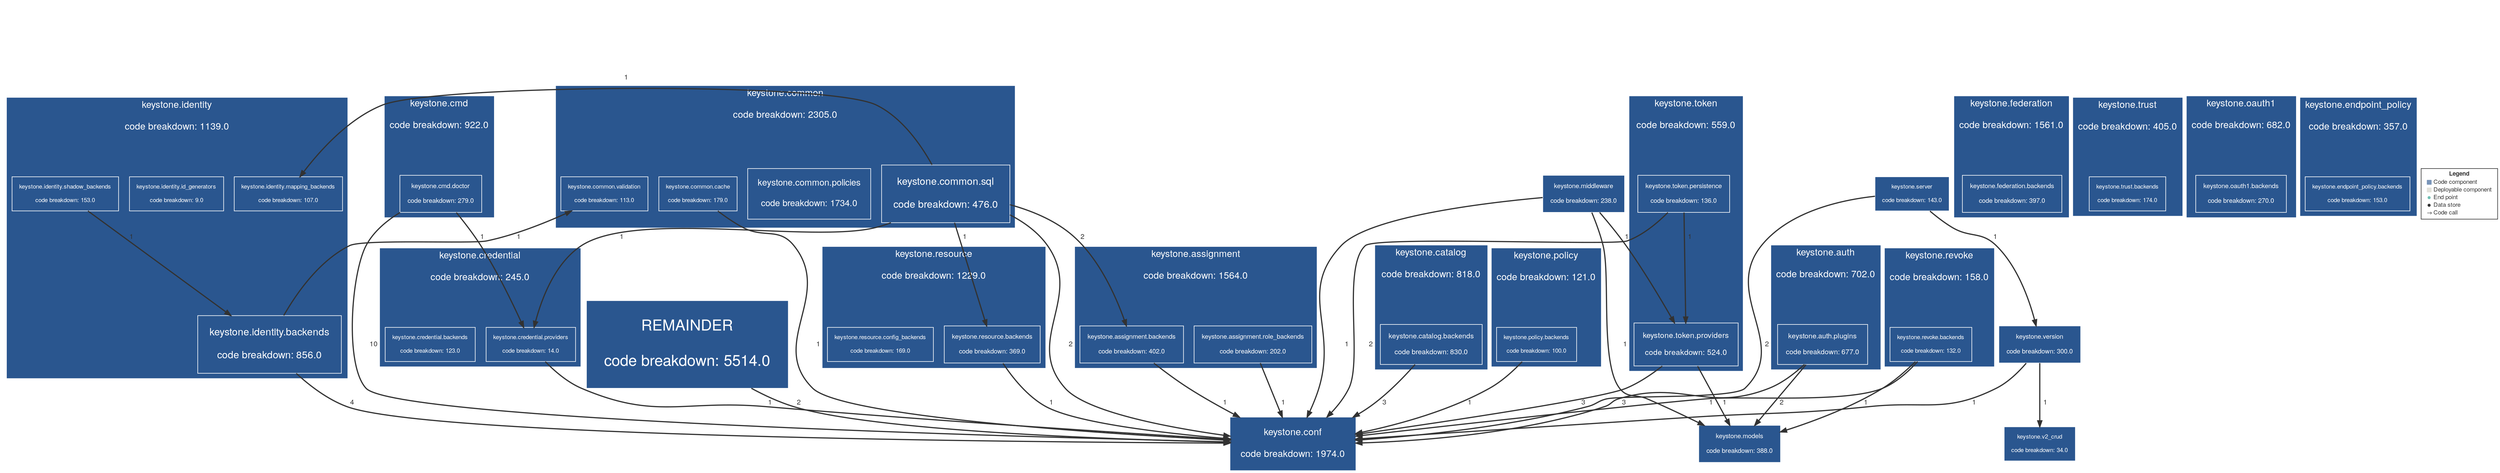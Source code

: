digraph "Graph" {
compound=true
rankdir=TD
subgraph "cluster-keystone.resource" {
style="filled"
color="#2A568F"
fontname="Helvetica Neue"
fontsize="16"
fontcolor="#FFFFFF"
label="keystone.resource

code breakdown: 1229.0"
"keystone.resource.backends@keystone.resource" [ shape="box" style="filled" fillcolor="#2A568F" penwidth="1" color="#FFFFFF" fontname="Helvetica Neue" fontcolor="#FFFFFF" fontsize="11" margin="0.176" label="keystone.resource.backends

code breakdown: 369.0" ]
"keystone.resource.config_backends@keystone.resource" [ shape="box" style="filled" fillcolor="#2A568F" penwidth="1" color="#FFFFFF" fontname="Helvetica Neue" fontcolor="#FFFFFF" fontsize="10" margin="0.16" label="keystone.resource.config_backends

code breakdown: 169.0" ]
}
subgraph "cluster-keystone.common" {
style="filled"
color="#2A568F"
fontname="Helvetica Neue"
fontsize="16"
fontcolor="#FFFFFF"
label="keystone.common

code breakdown: 2305.0"
"keystone.common.sql@keystone.common" [ shape="box" style="filled" fillcolor="#2A568F" penwidth="1" color="#FFFFFF" fontname="Helvetica Neue" fontcolor="#FFFFFF" fontsize="17" margin="0.272" label="keystone.common.sql

code breakdown: 476.0" ]
"keystone.common.policies@keystone.common" [ shape="box" style="filled" fillcolor="#2A568F" penwidth="1" color="#FFFFFF" fontname="Helvetica Neue" fontcolor="#FFFFFF" fontsize="15" margin="0.24" label="keystone.common.policies

code breakdown: 1734.0" ]
"keystone.common.validation@keystone.common" [ shape="box" style="filled" fillcolor="#2A568F" penwidth="1" color="#FFFFFF" fontname="Helvetica Neue" fontcolor="#FFFFFF" fontsize="10" margin="0.16" label="keystone.common.validation

code breakdown: 113.0" ]
"keystone.common.cache@keystone.common" [ shape="box" style="filled" fillcolor="#2A568F" penwidth="1" color="#FFFFFF" fontname="Helvetica Neue" fontcolor="#FFFFFF" fontsize="10" margin="0.16" label="keystone.common.cache

code breakdown: 179.0" ]
}
subgraph "cluster-keystone.federation" {
style="filled"
color="#2A568F"
fontname="Helvetica Neue"
fontsize="16"
fontcolor="#FFFFFF"
label="keystone.federation

code breakdown: 1561.0"
"keystone.federation.backends@keystone.federation" [ shape="box" style="filled" fillcolor="#2A568F" penwidth="1" color="#FFFFFF" fontname="Helvetica Neue" fontcolor="#FFFFFF" fontsize="11" margin="0.176" label="keystone.federation.backends

code breakdown: 397.0" ]
}
"REMAINDER@NOT_DEPLOYED" [ shape="box" style="filled" fillcolor="#2A568F" penwidth="1" color="#FFFFFF" fontname="Helvetica Neue" fontcolor="#FFFFFF" fontsize="26" margin="0.41600000000000004" label="REMAINDER

code breakdown: 5514.0" ]
"keystone.middleware@NOT_DEPLOYED" [ shape="box" style="filled" fillcolor="#2A568F" penwidth="1" color="#FFFFFF" fontname="Helvetica Neue" fontcolor="#FFFFFF" fontsize="11" margin="0.176" label="keystone.middleware

code breakdown: 238.0" ]
"keystone.server@NOT_DEPLOYED" [ shape="box" style="filled" fillcolor="#2A568F" penwidth="1" color="#FFFFFF" fontname="Helvetica Neue" fontcolor="#FFFFFF" fontsize="10" margin="0.16" label="keystone.server

code breakdown: 143.0" ]
"keystone.models@NOT_DEPLOYED" [ shape="box" style="filled" fillcolor="#2A568F" penwidth="1" color="#FFFFFF" fontname="Helvetica Neue" fontcolor="#FFFFFF" fontsize="11" margin="0.176" label="keystone.models

code breakdown: 388.0" ]
"keystone.v2_crud@NOT_DEPLOYED" [ shape="box" style="filled" fillcolor="#2A568F" penwidth="1" color="#FFFFFF" fontname="Helvetica Neue" fontcolor="#FFFFFF" fontsize="10" margin="0.16" label="keystone.v2_crud

code breakdown: 34.0" ]
"keystone.conf@NOT_DEPLOYED" [ shape="box" style="filled" fillcolor="#2A568F" penwidth="1" color="#FFFFFF" fontname="Helvetica Neue" fontcolor="#FFFFFF" fontsize="16" margin="0.256" label="keystone.conf

code breakdown: 1974.0" ]
"keystone.version@NOT_DEPLOYED" [ shape="box" style="filled" fillcolor="#2A568F" penwidth="1" color="#FFFFFF" fontname="Helvetica Neue" fontcolor="#FFFFFF" fontsize="11" margin="0.176" label="keystone.version

code breakdown: 300.0" ]
subgraph "cluster-keystone.revoke" {
style="filled"
color="#2A568F"
fontname="Helvetica Neue"
fontsize="16"
fontcolor="#FFFFFF"
label="keystone.revoke

code breakdown: 158.0"
"keystone.revoke.backends@keystone.revoke" [ shape="box" style="filled" fillcolor="#2A568F" penwidth="1" color="#FFFFFF" fontname="Helvetica Neue" fontcolor="#FFFFFF" fontsize="10" margin="0.16" label="keystone.revoke.backends

code breakdown: 132.0" ]
}
subgraph "cluster-keystone.auth" {
style="filled"
color="#2A568F"
fontname="Helvetica Neue"
fontsize="16"
fontcolor="#FFFFFF"
label="keystone.auth

code breakdown: 702.0"
"keystone.auth.plugins@keystone.auth" [ shape="box" style="filled" fillcolor="#2A568F" penwidth="1" color="#FFFFFF" fontname="Helvetica Neue" fontcolor="#FFFFFF" fontsize="12" margin="0.192" label="keystone.auth.plugins

code breakdown: 677.0" ]
}
subgraph "cluster-keystone.catalog" {
style="filled"
color="#2A568F"
fontname="Helvetica Neue"
fontsize="16"
fontcolor="#FFFFFF"
label="keystone.catalog

code breakdown: 818.0"
"keystone.catalog.backends@keystone.catalog" [ shape="box" style="filled" fillcolor="#2A568F" penwidth="1" color="#FFFFFF" fontname="Helvetica Neue" fontcolor="#FFFFFF" fontsize="12" margin="0.192" label="keystone.catalog.backends

code breakdown: 830.0" ]
}
subgraph "cluster-keystone.assignment" {
style="filled"
color="#2A568F"
fontname="Helvetica Neue"
fontsize="16"
fontcolor="#FFFFFF"
label="keystone.assignment

code breakdown: 1564.0"
"keystone.assignment.role_backends@keystone.assignment" [ shape="box" style="filled" fillcolor="#2A568F" penwidth="1" color="#FFFFFF" fontname="Helvetica Neue" fontcolor="#FFFFFF" fontsize="11" margin="0.176" label="keystone.assignment.role_backends

code breakdown: 202.0" ]
"keystone.assignment.backends@keystone.assignment" [ shape="box" style="filled" fillcolor="#2A568F" penwidth="1" color="#FFFFFF" fontname="Helvetica Neue" fontcolor="#FFFFFF" fontsize="11" margin="0.176" label="keystone.assignment.backends

code breakdown: 402.0" ]
}
subgraph "cluster-keystone.policy" {
style="filled"
color="#2A568F"
fontname="Helvetica Neue"
fontsize="16"
fontcolor="#FFFFFF"
label="keystone.policy

code breakdown: 121.0"
"keystone.policy.backends@keystone.policy" [ shape="box" style="filled" fillcolor="#2A568F" penwidth="1" color="#FFFFFF" fontname="Helvetica Neue" fontcolor="#FFFFFF" fontsize="10" margin="0.16" label="keystone.policy.backends

code breakdown: 100.0" ]
}
subgraph "cluster-keystone.token" {
style="filled"
color="#2A568F"
fontname="Helvetica Neue"
fontsize="16"
fontcolor="#FFFFFF"
label="keystone.token

code breakdown: 559.0"
"keystone.token.persistence@keystone.token" [ shape="box" style="filled" fillcolor="#2A568F" penwidth="1" color="#FFFFFF" fontname="Helvetica Neue" fontcolor="#FFFFFF" fontsize="11" margin="0.176" label="keystone.token.persistence

code breakdown: 136.0" ]
"keystone.token.providers@keystone.token" [ shape="box" style="filled" fillcolor="#2A568F" penwidth="1" color="#FFFFFF" fontname="Helvetica Neue" fontcolor="#FFFFFF" fontsize="13" margin="0.20800000000000002" label="keystone.token.providers

code breakdown: 524.0" ]
}
subgraph "cluster-keystone.identity" {
style="filled"
color="#2A568F"
fontname="Helvetica Neue"
fontsize="16"
fontcolor="#FFFFFF"
label="keystone.identity

code breakdown: 1139.0"
"keystone.identity.backends@keystone.identity" [ shape="box" style="filled" fillcolor="#2A568F" penwidth="1" color="#FFFFFF" fontname="Helvetica Neue" fontcolor="#FFFFFF" fontsize="17" margin="0.272" label="keystone.identity.backends

code breakdown: 856.0" ]
"keystone.identity.mapping_backends@keystone.identity" [ shape="box" style="filled" fillcolor="#2A568F" penwidth="1" color="#FFFFFF" fontname="Helvetica Neue" fontcolor="#FFFFFF" fontsize="10" margin="0.16" label="keystone.identity.mapping_backends

code breakdown: 107.0" ]
"keystone.identity.id_generators@keystone.identity" [ shape="box" style="filled" fillcolor="#2A568F" penwidth="1" color="#FFFFFF" fontname="Helvetica Neue" fontcolor="#FFFFFF" fontsize="10" margin="0.16" label="keystone.identity.id_generators

code breakdown: 9.0" ]
"keystone.identity.shadow_backends@keystone.identity" [ shape="box" style="filled" fillcolor="#2A568F" penwidth="1" color="#FFFFFF" fontname="Helvetica Neue" fontcolor="#FFFFFF" fontsize="10" margin="0.16" label="keystone.identity.shadow_backends

code breakdown: 153.0" ]
}
subgraph "cluster-keystone.trust" {
style="filled"
color="#2A568F"
fontname="Helvetica Neue"
fontsize="16"
fontcolor="#FFFFFF"
label="keystone.trust

code breakdown: 405.0"
"keystone.trust.backends@keystone.trust" [ shape="box" style="filled" fillcolor="#2A568F" penwidth="1" color="#FFFFFF" fontname="Helvetica Neue" fontcolor="#FFFFFF" fontsize="10" margin="0.16" label="keystone.trust.backends

code breakdown: 174.0" ]
}
subgraph "cluster-keystone.oauth1" {
style="filled"
color="#2A568F"
fontname="Helvetica Neue"
fontsize="16"
fontcolor="#FFFFFF"
label="keystone.oauth1

code breakdown: 682.0"
"keystone.oauth1.backends@keystone.oauth1" [ shape="box" style="filled" fillcolor="#2A568F" penwidth="1" color="#FFFFFF" fontname="Helvetica Neue" fontcolor="#FFFFFF" fontsize="11" margin="0.176" label="keystone.oauth1.backends

code breakdown: 270.0" ]
}
subgraph "cluster-keystone.cmd" {
style="filled"
color="#2A568F"
fontname="Helvetica Neue"
fontsize="16"
fontcolor="#FFFFFF"
label="keystone.cmd

code breakdown: 922.0"
"keystone.cmd.doctor@keystone.cmd" [ shape="box" style="filled" fillcolor="#2A568F" penwidth="1" color="#FFFFFF" fontname="Helvetica Neue" fontcolor="#FFFFFF" fontsize="11" margin="0.176" label="keystone.cmd.doctor

code breakdown: 279.0" ]
}
subgraph "cluster-keystone.endpoint_policy" {
style="filled"
color="#2A568F"
fontname="Helvetica Neue"
fontsize="16"
fontcolor="#FFFFFF"
label="keystone.endpoint_policy

code breakdown: 357.0"
"keystone.endpoint_policy.backends@keystone.endpoint_policy" [ shape="box" style="filled" fillcolor="#2A568F" penwidth="1" color="#FFFFFF" fontname="Helvetica Neue" fontcolor="#FFFFFF" fontsize="10" margin="0.16" label="keystone.endpoint_policy.backends

code breakdown: 153.0" ]
}
subgraph "cluster-keystone.credential" {
style="filled"
color="#2A568F"
fontname="Helvetica Neue"
fontsize="16"
fontcolor="#FFFFFF"
label="keystone.credential

code breakdown: 245.0"
"keystone.credential.providers@keystone.credential" [ shape="box" style="filled" fillcolor="#2A568F" penwidth="1" color="#FFFFFF" fontname="Helvetica Neue" fontcolor="#FFFFFF" fontsize="10" margin="0.16" label="keystone.credential.providers

code breakdown: 14.0" ]
"keystone.credential.backends@keystone.credential" [ shape="box" style="filled" fillcolor="#2A568F" penwidth="1" color="#FFFFFF" fontname="Helvetica Neue" fontcolor="#FFFFFF" fontsize="10" margin="0.16" label="keystone.credential.backends

code breakdown: 123.0" ]
}
"keystone.resource.backends@keystone.resource" -> "keystone.conf@NOT_DEPLOYED" [ penwidth="2" color="#323232" fontcolor="#323232" fontname="Helvetica Neue" fontsize="12" label="  1" ]
"keystone.common.sql@keystone.common" -> "keystone.resource.backends@keystone.resource" [ penwidth="2" color="#323232" fontcolor="#323232" fontname="Helvetica Neue" fontsize="12" label="  1" ]
"keystone.common.sql@keystone.common" -> "keystone.conf@NOT_DEPLOYED" [ penwidth="2" color="#323232" fontcolor="#323232" fontname="Helvetica Neue" fontsize="12" label="  2" ]
"keystone.common.sql@keystone.common" -> "keystone.assignment.backends@keystone.assignment" [ penwidth="2" color="#323232" fontcolor="#323232" fontname="Helvetica Neue" fontsize="12" label="  2" ]
"keystone.common.sql@keystone.common" -> "keystone.identity.mapping_backends@keystone.identity" [ penwidth="2" color="#323232" fontcolor="#323232" fontname="Helvetica Neue" fontsize="12" label="  1" ]
"keystone.common.sql@keystone.common" -> "keystone.credential.providers@keystone.credential" [ penwidth="2" color="#323232" fontcolor="#323232" fontname="Helvetica Neue" fontsize="12" label="  1" ]
"keystone.common.cache@keystone.common" -> "keystone.conf@NOT_DEPLOYED" [ penwidth="2" color="#323232" fontcolor="#323232" fontname="Helvetica Neue" fontsize="12" label="  1" ]
"REMAINDER@NOT_DEPLOYED" -> "keystone.conf@NOT_DEPLOYED" [ penwidth="2" color="#323232" fontcolor="#323232" fontname="Helvetica Neue" fontsize="12" label="  2" ]
"keystone.middleware@NOT_DEPLOYED" -> "keystone.models@NOT_DEPLOYED" [ penwidth="2" color="#323232" fontcolor="#323232" fontname="Helvetica Neue" fontsize="12" label="  1" ]
"keystone.middleware@NOT_DEPLOYED" -> "keystone.conf@NOT_DEPLOYED" [ penwidth="2" color="#323232" fontcolor="#323232" fontname="Helvetica Neue" fontsize="12" label="  1" ]
"keystone.middleware@NOT_DEPLOYED" -> "keystone.token.providers@keystone.token" [ penwidth="2" color="#323232" fontcolor="#323232" fontname="Helvetica Neue" fontsize="12" label="  1" ]
"keystone.server@NOT_DEPLOYED" -> "keystone.conf@NOT_DEPLOYED" [ penwidth="2" color="#323232" fontcolor="#323232" fontname="Helvetica Neue" fontsize="12" label="  2" ]
"keystone.server@NOT_DEPLOYED" -> "keystone.version@NOT_DEPLOYED" [ penwidth="2" color="#323232" fontcolor="#323232" fontname="Helvetica Neue" fontsize="12" label="  1" ]
"keystone.version@NOT_DEPLOYED" -> "keystone.v2_crud@NOT_DEPLOYED" [ penwidth="2" color="#323232" fontcolor="#323232" fontname="Helvetica Neue" fontsize="12" label="  1" ]
"keystone.version@NOT_DEPLOYED" -> "keystone.conf@NOT_DEPLOYED" [ penwidth="2" color="#323232" fontcolor="#323232" fontname="Helvetica Neue" fontsize="12" label="  1" ]
"keystone.revoke.backends@keystone.revoke" -> "keystone.models@NOT_DEPLOYED" [ penwidth="2" color="#323232" fontcolor="#323232" fontname="Helvetica Neue" fontsize="12" label="  1" ]
"keystone.revoke.backends@keystone.revoke" -> "keystone.conf@NOT_DEPLOYED" [ penwidth="2" color="#323232" fontcolor="#323232" fontname="Helvetica Neue" fontsize="12" label="  1" ]
"keystone.auth.plugins@keystone.auth" -> "keystone.models@NOT_DEPLOYED" [ penwidth="2" color="#323232" fontcolor="#323232" fontname="Helvetica Neue" fontsize="12" label="  2" ]
"keystone.auth.plugins@keystone.auth" -> "keystone.conf@NOT_DEPLOYED" [ penwidth="2" color="#323232" fontcolor="#323232" fontname="Helvetica Neue" fontsize="12" label="  3" ]
"keystone.catalog.backends@keystone.catalog" -> "keystone.conf@NOT_DEPLOYED" [ penwidth="2" color="#323232" fontcolor="#323232" fontname="Helvetica Neue" fontsize="12" label="  3" ]
"keystone.assignment.role_backends@keystone.assignment" -> "keystone.conf@NOT_DEPLOYED" [ penwidth="2" color="#323232" fontcolor="#323232" fontname="Helvetica Neue" fontsize="12" label="  1" ]
"keystone.assignment.backends@keystone.assignment" -> "keystone.conf@NOT_DEPLOYED" [ penwidth="2" color="#323232" fontcolor="#323232" fontname="Helvetica Neue" fontsize="12" label="  1" ]
"keystone.policy.backends@keystone.policy" -> "keystone.conf@NOT_DEPLOYED" [ penwidth="2" color="#323232" fontcolor="#323232" fontname="Helvetica Neue" fontsize="12" label="  1" ]
"keystone.token.persistence@keystone.token" -> "keystone.conf@NOT_DEPLOYED" [ penwidth="2" color="#323232" fontcolor="#323232" fontname="Helvetica Neue" fontsize="12" label="  2" ]
"keystone.token.persistence@keystone.token" -> "keystone.token.providers@keystone.token" [ penwidth="2" color="#323232" fontcolor="#323232" fontname="Helvetica Neue" fontsize="12" label="  1" ]
"keystone.token.providers@keystone.token" -> "keystone.models@NOT_DEPLOYED" [ penwidth="2" color="#323232" fontcolor="#323232" fontname="Helvetica Neue" fontsize="12" label="  1" ]
"keystone.token.providers@keystone.token" -> "keystone.conf@NOT_DEPLOYED" [ penwidth="2" color="#323232" fontcolor="#323232" fontname="Helvetica Neue" fontsize="12" label="  3" ]
"keystone.identity.backends@keystone.identity" -> "keystone.common.validation@keystone.common" [ penwidth="2" color="#323232" fontcolor="#323232" fontname="Helvetica Neue" fontsize="12" label="  1" ]
"keystone.identity.backends@keystone.identity" -> "keystone.conf@NOT_DEPLOYED" [ penwidth="2" color="#323232" fontcolor="#323232" fontname="Helvetica Neue" fontsize="12" label="  4" ]
"keystone.identity.shadow_backends@keystone.identity" -> "keystone.identity.backends@keystone.identity" [ penwidth="2" color="#323232" fontcolor="#323232" fontname="Helvetica Neue" fontsize="12" label="  1" ]
"keystone.cmd.doctor@keystone.cmd" -> "keystone.conf@NOT_DEPLOYED" [ penwidth="2" color="#323232" fontcolor="#323232" fontname="Helvetica Neue" fontsize="12" label="  10" ]
"keystone.cmd.doctor@keystone.cmd" -> "keystone.credential.providers@keystone.credential" [ penwidth="2" color="#323232" fontcolor="#323232" fontname="Helvetica Neue" fontsize="12" label="  1" ]
"keystone.credential.providers@keystone.credential" -> "keystone.conf@NOT_DEPLOYED" [ penwidth="2" color="#323232" fontcolor="#323232" fontname="Helvetica Neue" fontsize="12" label="  1" ]
"LEGEND" [ shape="box" style="filled" fillcolor="#FFFFFF" penwidth="1" color="#323232" fontname="Helvetica Neue" fontcolor="#323232" fontsize="10" label=<<TABLE BORDER="0" CELLPADDING="1" CELLSPACING="0">
<TR><TD COLSPAN="2"><B>Legend</B></TD></TR>
<TR><TD><FONT COLOR="#2A568F">&#9638;</FONT></TD><TD ALIGN="left">Code component</TD></TR>
<TR><TD><FONT COLOR="#D2D1C7">&#9638;</FONT></TD><TD ALIGN="left">Deployable component</TD></TR>
<TR><TD><FONT COLOR="#72C0B4">&#9679;</FONT></TD><TD ALIGN="left">End point</TD></TR>
<TR><TD><FONT COLOR="#323232">&#9679;</FONT></TD><TD ALIGN="left">Data store</TD></TR>
<TR><TD><FONT COLOR="#323232">&rarr;</FONT></TD><TD ALIGN="left">Code call</TD></TR>
</TABLE>
>  ]
}
